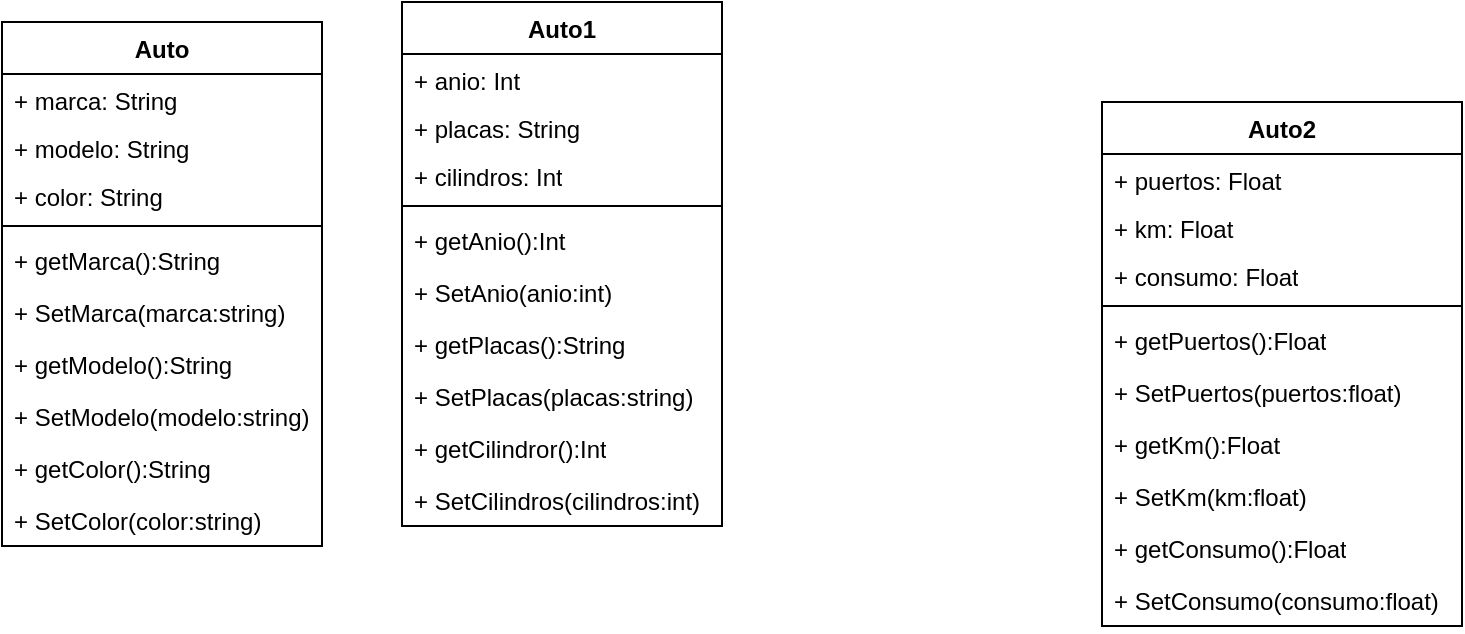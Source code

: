 <mxfile version="22.1.18" type="device">
  <diagram name="Página-1" id="Pkb-R6iY9DaiyrV3I48M">
    <mxGraphModel dx="864" dy="516" grid="1" gridSize="10" guides="1" tooltips="1" connect="1" arrows="1" fold="1" page="1" pageScale="1" pageWidth="827" pageHeight="1169" math="0" shadow="0">
      <root>
        <mxCell id="0" />
        <mxCell id="1" parent="0" />
        <mxCell id="t8QO6KKnVCWgkVt8mpWf-1" value="Auto" style="swimlane;fontStyle=1;align=center;verticalAlign=top;childLayout=stackLayout;horizontal=1;startSize=26;horizontalStack=0;resizeParent=1;resizeParentMax=0;resizeLast=0;collapsible=1;marginBottom=0;whiteSpace=wrap;html=1;strokeColor=default;" vertex="1" parent="1">
          <mxGeometry x="10" y="60" width="160" height="262" as="geometry" />
        </mxCell>
        <mxCell id="t8QO6KKnVCWgkVt8mpWf-2" value="+ marca: String" style="text;strokeColor=none;fillColor=none;align=left;verticalAlign=top;spacingLeft=4;spacingRight=4;overflow=hidden;rotatable=0;points=[[0,0.5],[1,0.5]];portConstraint=eastwest;whiteSpace=wrap;html=1;" vertex="1" parent="t8QO6KKnVCWgkVt8mpWf-1">
          <mxGeometry y="26" width="160" height="24" as="geometry" />
        </mxCell>
        <mxCell id="t8QO6KKnVCWgkVt8mpWf-6" value="+ modelo: String" style="text;strokeColor=none;fillColor=none;align=left;verticalAlign=top;spacingLeft=4;spacingRight=4;overflow=hidden;rotatable=0;points=[[0,0.5],[1,0.5]];portConstraint=eastwest;whiteSpace=wrap;html=1;" vertex="1" parent="t8QO6KKnVCWgkVt8mpWf-1">
          <mxGeometry y="50" width="160" height="24" as="geometry" />
        </mxCell>
        <mxCell id="t8QO6KKnVCWgkVt8mpWf-7" value="+ color: String" style="text;strokeColor=none;fillColor=none;align=left;verticalAlign=top;spacingLeft=4;spacingRight=4;overflow=hidden;rotatable=0;points=[[0,0.5],[1,0.5]];portConstraint=eastwest;whiteSpace=wrap;html=1;" vertex="1" parent="t8QO6KKnVCWgkVt8mpWf-1">
          <mxGeometry y="74" width="160" height="24" as="geometry" />
        </mxCell>
        <mxCell id="t8QO6KKnVCWgkVt8mpWf-3" value="" style="line;strokeWidth=1;fillColor=none;align=left;verticalAlign=middle;spacingTop=-1;spacingLeft=3;spacingRight=3;rotatable=0;labelPosition=right;points=[];portConstraint=eastwest;strokeColor=inherit;" vertex="1" parent="t8QO6KKnVCWgkVt8mpWf-1">
          <mxGeometry y="98" width="160" height="8" as="geometry" />
        </mxCell>
        <mxCell id="t8QO6KKnVCWgkVt8mpWf-4" value="+ getMarca():String" style="text;strokeColor=none;fillColor=none;align=left;verticalAlign=top;spacingLeft=4;spacingRight=4;overflow=hidden;rotatable=0;points=[[0,0.5],[1,0.5]];portConstraint=eastwest;whiteSpace=wrap;html=1;" vertex="1" parent="t8QO6KKnVCWgkVt8mpWf-1">
          <mxGeometry y="106" width="160" height="26" as="geometry" />
        </mxCell>
        <mxCell id="t8QO6KKnVCWgkVt8mpWf-27" value="+ SetMarca(marca:string)" style="text;strokeColor=none;fillColor=none;align=left;verticalAlign=top;spacingLeft=4;spacingRight=4;overflow=hidden;rotatable=0;points=[[0,0.5],[1,0.5]];portConstraint=eastwest;whiteSpace=wrap;html=1;" vertex="1" parent="t8QO6KKnVCWgkVt8mpWf-1">
          <mxGeometry y="132" width="160" height="26" as="geometry" />
        </mxCell>
        <mxCell id="t8QO6KKnVCWgkVt8mpWf-8" value="+ getModelo():String" style="text;strokeColor=none;fillColor=none;align=left;verticalAlign=top;spacingLeft=4;spacingRight=4;overflow=hidden;rotatable=0;points=[[0,0.5],[1,0.5]];portConstraint=eastwest;whiteSpace=wrap;html=1;" vertex="1" parent="t8QO6KKnVCWgkVt8mpWf-1">
          <mxGeometry y="158" width="160" height="26" as="geometry" />
        </mxCell>
        <mxCell id="t8QO6KKnVCWgkVt8mpWf-30" value="+ SetModelo(modelo:string)" style="text;strokeColor=none;fillColor=none;align=left;verticalAlign=top;spacingLeft=4;spacingRight=4;overflow=hidden;rotatable=0;points=[[0,0.5],[1,0.5]];portConstraint=eastwest;whiteSpace=wrap;html=1;" vertex="1" parent="t8QO6KKnVCWgkVt8mpWf-1">
          <mxGeometry y="184" width="160" height="26" as="geometry" />
        </mxCell>
        <mxCell id="t8QO6KKnVCWgkVt8mpWf-9" value="+ getColor():String" style="text;strokeColor=none;fillColor=none;align=left;verticalAlign=top;spacingLeft=4;spacingRight=4;overflow=hidden;rotatable=0;points=[[0,0.5],[1,0.5]];portConstraint=eastwest;whiteSpace=wrap;html=1;" vertex="1" parent="t8QO6KKnVCWgkVt8mpWf-1">
          <mxGeometry y="210" width="160" height="26" as="geometry" />
        </mxCell>
        <mxCell id="t8QO6KKnVCWgkVt8mpWf-31" value="+ SetColor(color:string)" style="text;strokeColor=none;fillColor=none;align=left;verticalAlign=top;spacingLeft=4;spacingRight=4;overflow=hidden;rotatable=0;points=[[0,0.5],[1,0.5]];portConstraint=eastwest;whiteSpace=wrap;html=1;" vertex="1" parent="t8QO6KKnVCWgkVt8mpWf-1">
          <mxGeometry y="236" width="160" height="26" as="geometry" />
        </mxCell>
        <mxCell id="t8QO6KKnVCWgkVt8mpWf-10" value="Auto1" style="swimlane;fontStyle=1;align=center;verticalAlign=top;childLayout=stackLayout;horizontal=1;startSize=26;horizontalStack=0;resizeParent=1;resizeParentMax=0;resizeLast=0;collapsible=1;marginBottom=0;whiteSpace=wrap;html=1;strokeColor=default;" vertex="1" parent="1">
          <mxGeometry x="210" y="50" width="160" height="262" as="geometry" />
        </mxCell>
        <mxCell id="t8QO6KKnVCWgkVt8mpWf-11" value="+ anio: Int" style="text;strokeColor=none;fillColor=none;align=left;verticalAlign=top;spacingLeft=4;spacingRight=4;overflow=hidden;rotatable=0;points=[[0,0.5],[1,0.5]];portConstraint=eastwest;whiteSpace=wrap;html=1;" vertex="1" parent="t8QO6KKnVCWgkVt8mpWf-10">
          <mxGeometry y="26" width="160" height="24" as="geometry" />
        </mxCell>
        <mxCell id="t8QO6KKnVCWgkVt8mpWf-12" value="+ placas: String" style="text;strokeColor=none;fillColor=none;align=left;verticalAlign=top;spacingLeft=4;spacingRight=4;overflow=hidden;rotatable=0;points=[[0,0.5],[1,0.5]];portConstraint=eastwest;whiteSpace=wrap;html=1;" vertex="1" parent="t8QO6KKnVCWgkVt8mpWf-10">
          <mxGeometry y="50" width="160" height="24" as="geometry" />
        </mxCell>
        <mxCell id="t8QO6KKnVCWgkVt8mpWf-13" value="+ cilindros: Int" style="text;strokeColor=none;fillColor=none;align=left;verticalAlign=top;spacingLeft=4;spacingRight=4;overflow=hidden;rotatable=0;points=[[0,0.5],[1,0.5]];portConstraint=eastwest;whiteSpace=wrap;html=1;" vertex="1" parent="t8QO6KKnVCWgkVt8mpWf-10">
          <mxGeometry y="74" width="160" height="24" as="geometry" />
        </mxCell>
        <mxCell id="t8QO6KKnVCWgkVt8mpWf-14" value="" style="line;strokeWidth=1;fillColor=none;align=left;verticalAlign=middle;spacingTop=-1;spacingLeft=3;spacingRight=3;rotatable=0;labelPosition=right;points=[];portConstraint=eastwest;strokeColor=inherit;" vertex="1" parent="t8QO6KKnVCWgkVt8mpWf-10">
          <mxGeometry y="98" width="160" height="8" as="geometry" />
        </mxCell>
        <mxCell id="t8QO6KKnVCWgkVt8mpWf-15" value="+ getAnio():Int" style="text;strokeColor=none;fillColor=none;align=left;verticalAlign=top;spacingLeft=4;spacingRight=4;overflow=hidden;rotatable=0;points=[[0,0.5],[1,0.5]];portConstraint=eastwest;whiteSpace=wrap;html=1;" vertex="1" parent="t8QO6KKnVCWgkVt8mpWf-10">
          <mxGeometry y="106" width="160" height="26" as="geometry" />
        </mxCell>
        <mxCell id="t8QO6KKnVCWgkVt8mpWf-32" value="+ SetAnio(anio:int)" style="text;strokeColor=none;fillColor=none;align=left;verticalAlign=top;spacingLeft=4;spacingRight=4;overflow=hidden;rotatable=0;points=[[0,0.5],[1,0.5]];portConstraint=eastwest;whiteSpace=wrap;html=1;" vertex="1" parent="t8QO6KKnVCWgkVt8mpWf-10">
          <mxGeometry y="132" width="160" height="26" as="geometry" />
        </mxCell>
        <mxCell id="t8QO6KKnVCWgkVt8mpWf-16" value="+ getPlacas():String" style="text;strokeColor=none;fillColor=none;align=left;verticalAlign=top;spacingLeft=4;spacingRight=4;overflow=hidden;rotatable=0;points=[[0,0.5],[1,0.5]];portConstraint=eastwest;whiteSpace=wrap;html=1;" vertex="1" parent="t8QO6KKnVCWgkVt8mpWf-10">
          <mxGeometry y="158" width="160" height="26" as="geometry" />
        </mxCell>
        <mxCell id="t8QO6KKnVCWgkVt8mpWf-34" value="+ SetPlacas(placas:string)" style="text;strokeColor=none;fillColor=none;align=left;verticalAlign=top;spacingLeft=4;spacingRight=4;overflow=hidden;rotatable=0;points=[[0,0.5],[1,0.5]];portConstraint=eastwest;whiteSpace=wrap;html=1;" vertex="1" parent="t8QO6KKnVCWgkVt8mpWf-10">
          <mxGeometry y="184" width="160" height="26" as="geometry" />
        </mxCell>
        <mxCell id="t8QO6KKnVCWgkVt8mpWf-17" value="+ getCilindror():Int" style="text;strokeColor=none;fillColor=none;align=left;verticalAlign=top;spacingLeft=4;spacingRight=4;overflow=hidden;rotatable=0;points=[[0,0.5],[1,0.5]];portConstraint=eastwest;whiteSpace=wrap;html=1;" vertex="1" parent="t8QO6KKnVCWgkVt8mpWf-10">
          <mxGeometry y="210" width="160" height="26" as="geometry" />
        </mxCell>
        <mxCell id="t8QO6KKnVCWgkVt8mpWf-35" value="+ SetCilindros(cilindros:int)" style="text;strokeColor=none;fillColor=none;align=left;verticalAlign=top;spacingLeft=4;spacingRight=4;overflow=hidden;rotatable=0;points=[[0,0.5],[1,0.5]];portConstraint=eastwest;whiteSpace=wrap;html=1;" vertex="1" parent="t8QO6KKnVCWgkVt8mpWf-10">
          <mxGeometry y="236" width="160" height="26" as="geometry" />
        </mxCell>
        <mxCell id="t8QO6KKnVCWgkVt8mpWf-18" value="Auto2" style="swimlane;fontStyle=1;align=center;verticalAlign=top;childLayout=stackLayout;horizontal=1;startSize=26;horizontalStack=0;resizeParent=1;resizeParentMax=0;resizeLast=0;collapsible=1;marginBottom=0;whiteSpace=wrap;html=1;strokeColor=default;" vertex="1" parent="1">
          <mxGeometry x="560" y="100" width="180" height="262" as="geometry" />
        </mxCell>
        <mxCell id="t8QO6KKnVCWgkVt8mpWf-19" value="+ puertos: Float" style="text;strokeColor=none;fillColor=none;align=left;verticalAlign=top;spacingLeft=4;spacingRight=4;overflow=hidden;rotatable=0;points=[[0,0.5],[1,0.5]];portConstraint=eastwest;whiteSpace=wrap;html=1;" vertex="1" parent="t8QO6KKnVCWgkVt8mpWf-18">
          <mxGeometry y="26" width="180" height="24" as="geometry" />
        </mxCell>
        <mxCell id="t8QO6KKnVCWgkVt8mpWf-20" value="+ km: Float" style="text;strokeColor=none;fillColor=none;align=left;verticalAlign=top;spacingLeft=4;spacingRight=4;overflow=hidden;rotatable=0;points=[[0,0.5],[1,0.5]];portConstraint=eastwest;whiteSpace=wrap;html=1;" vertex="1" parent="t8QO6KKnVCWgkVt8mpWf-18">
          <mxGeometry y="50" width="180" height="24" as="geometry" />
        </mxCell>
        <mxCell id="t8QO6KKnVCWgkVt8mpWf-21" value="+ consumo: Float" style="text;strokeColor=none;fillColor=none;align=left;verticalAlign=top;spacingLeft=4;spacingRight=4;overflow=hidden;rotatable=0;points=[[0,0.5],[1,0.5]];portConstraint=eastwest;whiteSpace=wrap;html=1;" vertex="1" parent="t8QO6KKnVCWgkVt8mpWf-18">
          <mxGeometry y="74" width="180" height="24" as="geometry" />
        </mxCell>
        <mxCell id="t8QO6KKnVCWgkVt8mpWf-22" value="" style="line;strokeWidth=1;fillColor=none;align=left;verticalAlign=middle;spacingTop=-1;spacingLeft=3;spacingRight=3;rotatable=0;labelPosition=right;points=[];portConstraint=eastwest;strokeColor=inherit;" vertex="1" parent="t8QO6KKnVCWgkVt8mpWf-18">
          <mxGeometry y="98" width="180" height="8" as="geometry" />
        </mxCell>
        <mxCell id="t8QO6KKnVCWgkVt8mpWf-23" value="+ getPuertos():Float" style="text;strokeColor=none;fillColor=none;align=left;verticalAlign=top;spacingLeft=4;spacingRight=4;overflow=hidden;rotatable=0;points=[[0,0.5],[1,0.5]];portConstraint=eastwest;whiteSpace=wrap;html=1;" vertex="1" parent="t8QO6KKnVCWgkVt8mpWf-18">
          <mxGeometry y="106" width="180" height="26" as="geometry" />
        </mxCell>
        <mxCell id="t8QO6KKnVCWgkVt8mpWf-36" value="+ SetPuertos(puertos:float)" style="text;strokeColor=none;fillColor=none;align=left;verticalAlign=top;spacingLeft=4;spacingRight=4;overflow=hidden;rotatable=0;points=[[0,0.5],[1,0.5]];portConstraint=eastwest;whiteSpace=wrap;html=1;" vertex="1" parent="t8QO6KKnVCWgkVt8mpWf-18">
          <mxGeometry y="132" width="180" height="26" as="geometry" />
        </mxCell>
        <mxCell id="t8QO6KKnVCWgkVt8mpWf-24" value="+ getKm():Float" style="text;strokeColor=none;fillColor=none;align=left;verticalAlign=top;spacingLeft=4;spacingRight=4;overflow=hidden;rotatable=0;points=[[0,0.5],[1,0.5]];portConstraint=eastwest;whiteSpace=wrap;html=1;" vertex="1" parent="t8QO6KKnVCWgkVt8mpWf-18">
          <mxGeometry y="158" width="180" height="26" as="geometry" />
        </mxCell>
        <mxCell id="t8QO6KKnVCWgkVt8mpWf-37" value="+ SetKm(km:float)" style="text;strokeColor=none;fillColor=none;align=left;verticalAlign=top;spacingLeft=4;spacingRight=4;overflow=hidden;rotatable=0;points=[[0,0.5],[1,0.5]];portConstraint=eastwest;whiteSpace=wrap;html=1;" vertex="1" parent="t8QO6KKnVCWgkVt8mpWf-18">
          <mxGeometry y="184" width="180" height="26" as="geometry" />
        </mxCell>
        <mxCell id="t8QO6KKnVCWgkVt8mpWf-25" value="+ getConsumo():Float" style="text;strokeColor=none;fillColor=none;align=left;verticalAlign=top;spacingLeft=4;spacingRight=4;overflow=hidden;rotatable=0;points=[[0,0.5],[1,0.5]];portConstraint=eastwest;whiteSpace=wrap;html=1;" vertex="1" parent="t8QO6KKnVCWgkVt8mpWf-18">
          <mxGeometry y="210" width="180" height="26" as="geometry" />
        </mxCell>
        <mxCell id="t8QO6KKnVCWgkVt8mpWf-38" value="+ SetConsumo(consumo:float)" style="text;strokeColor=none;fillColor=none;align=left;verticalAlign=top;spacingLeft=4;spacingRight=4;overflow=hidden;rotatable=0;points=[[0,0.5],[1,0.5]];portConstraint=eastwest;whiteSpace=wrap;html=1;" vertex="1" parent="t8QO6KKnVCWgkVt8mpWf-18">
          <mxGeometry y="236" width="180" height="26" as="geometry" />
        </mxCell>
      </root>
    </mxGraphModel>
  </diagram>
</mxfile>

